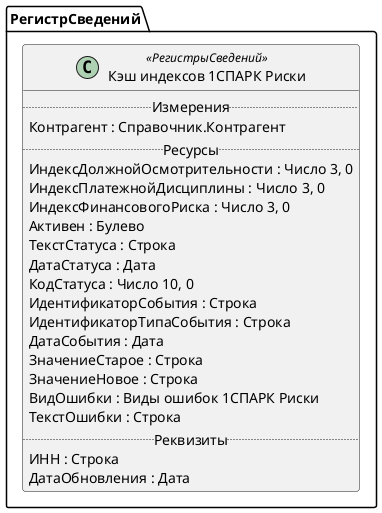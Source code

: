 ﻿@startuml ИндексыСПАРКРиски
'!include templates.wsd
'..\include templates.wsd
class РегистрСведений.ИндексыСПАРКРиски as "Кэш индексов 1СПАРК Риски" <<РегистрыСведений>>
{
..Измерения..
Контрагент : Справочник.Контрагент
..Ресурсы..
ИндексДолжнойОсмотрительности : Число 3, 0
ИндексПлатежнойДисциплины : Число 3, 0
ИндексФинансовогоРиска : Число 3, 0
Активен : Булево
ТекстСтатуса : Строка
ДатаСтатуса : Дата
КодСтатуса : Число 10, 0
ИдентификаторСобытия : Строка
ИдентификаторТипаСобытия : Строка
ДатаСобытия : Дата
ЗначениеСтарое : Строка
ЗначениеНовое : Строка
ВидОшибки : Виды ошибок 1СПАРК Риски
ТекстОшибки : Строка
..Реквизиты..
ИНН : Строка
ДатаОбновления : Дата
}
@enduml
